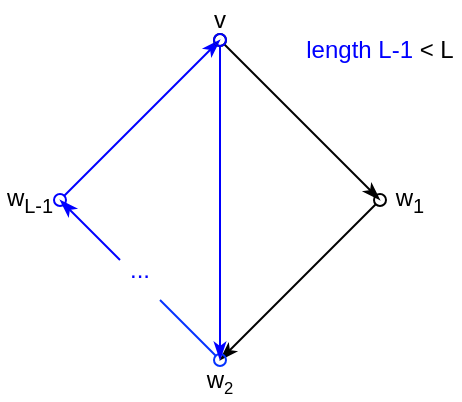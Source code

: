 <mxfile version="21.4.0">
  <diagram name="Seite-1" id="1lOM7LZerqZPnMOpxiHa">
    <mxGraphModel dx="453" dy="380" grid="1" gridSize="10" guides="1" tooltips="1" connect="1" arrows="1" fold="1" page="1" pageScale="1" pageWidth="827" pageHeight="1169" math="0" shadow="0">
      <root>
        <mxCell id="0" />
        <mxCell id="1" parent="0" />
        <mxCell id="12iBxm_VB4zqUITPJ39q-2" value="" style="endArrow=classicThin;html=1;rounded=0;startArrow=oval;startFill=0;endFill=1;" parent="1" edge="1">
          <mxGeometry width="50" height="50" relative="1" as="geometry">
            <mxPoint x="360" y="200" as="sourcePoint" />
            <mxPoint x="280" y="280" as="targetPoint" />
          </mxGeometry>
        </mxCell>
        <mxCell id="uNqrZ6btCF_Ytb-3M43g-2" value="" style="endArrow=classicThin;html=1;rounded=0;startArrow=oval;startFill=0;endFill=1;strokeColor=#0000FF;" parent="1" edge="1">
          <mxGeometry width="50" height="50" relative="1" as="geometry">
            <mxPoint x="200" y="200" as="sourcePoint" />
            <mxPoint x="280" y="120" as="targetPoint" />
          </mxGeometry>
        </mxCell>
        <mxCell id="pNoILCVDDTdguSzP9-J5-2" value="" style="endArrow=classicThin;html=1;rounded=0;startArrow=none;startFill=0;endFill=1;strokeColor=#0000FF;" parent="1" edge="1">
          <mxGeometry width="50" height="50" relative="1" as="geometry">
            <mxPoint x="230" y="230" as="sourcePoint" />
            <mxPoint x="200" y="200" as="targetPoint" />
          </mxGeometry>
        </mxCell>
        <mxCell id="pNoILCVDDTdguSzP9-J5-3" value="&lt;font color=&quot;#0000ff&quot;&gt;...&lt;/font&gt;" style="text;strokeColor=none;align=center;fillColor=none;html=1;verticalAlign=middle;whiteSpace=wrap;rounded=0;" parent="1" vertex="1">
          <mxGeometry x="210" y="220" width="60" height="30" as="geometry" />
        </mxCell>
        <mxCell id="pNoILCVDDTdguSzP9-J5-4" value="v" style="text;strokeColor=none;align=center;fillColor=none;html=1;verticalAlign=middle;whiteSpace=wrap;rounded=0;" parent="1" vertex="1">
          <mxGeometry x="270" y="100" width="20" height="20" as="geometry" />
        </mxCell>
        <mxCell id="pNoILCVDDTdguSzP9-J5-5" value="w&lt;sub&gt;1&lt;/sub&gt;" style="text;strokeColor=none;align=center;fillColor=none;html=1;verticalAlign=middle;whiteSpace=wrap;rounded=0;" parent="1" vertex="1">
          <mxGeometry x="360" y="190" width="30" height="20" as="geometry" />
        </mxCell>
        <mxCell id="pNoILCVDDTdguSzP9-J5-6" value="w&lt;font size=&quot;1&quot;&gt;&lt;sub&gt;2&lt;/sub&gt;&lt;/font&gt;" style="text;strokeColor=none;align=center;fillColor=none;html=1;verticalAlign=middle;whiteSpace=wrap;rounded=0;" parent="1" vertex="1">
          <mxGeometry x="270" y="280" width="20" height="20" as="geometry" />
        </mxCell>
        <mxCell id="pNoILCVDDTdguSzP9-J5-7" value="w&lt;sub&gt;L-1&lt;/sub&gt;" style="text;strokeColor=none;align=center;fillColor=none;html=1;verticalAlign=middle;whiteSpace=wrap;rounded=0;" parent="1" vertex="1">
          <mxGeometry x="170" y="190" width="30" height="20" as="geometry" />
        </mxCell>
        <mxCell id="pNoILCVDDTdguSzP9-J5-8" value="&lt;font color=&quot;#0000ff&quot;&gt;length L-1&lt;/font&gt;&lt;font color=&quot;#ff9933&quot;&gt;&amp;nbsp;&lt;/font&gt;&amp;lt; L" style="text;strokeColor=none;align=center;fillColor=none;html=1;verticalAlign=middle;whiteSpace=wrap;rounded=0;" parent="1" vertex="1">
          <mxGeometry x="320" y="110" width="80" height="30" as="geometry" />
        </mxCell>
        <mxCell id="pNoILCVDDTdguSzP9-J5-1" value="" style="endArrow=none;html=1;rounded=0;startArrow=oval;startFill=0;endFill=0;strokeColor=#0433ff;" parent="1" edge="1">
          <mxGeometry width="50" height="50" relative="1" as="geometry">
            <mxPoint x="280" y="280" as="sourcePoint" />
            <mxPoint x="250" y="250" as="targetPoint" />
          </mxGeometry>
        </mxCell>
        <mxCell id="uNqrZ6btCF_Ytb-3M43g-1" value="" style="endArrow=classicThin;html=1;rounded=0;endFill=1;startArrow=oval;startFill=0;" parent="1" edge="1">
          <mxGeometry width="50" height="50" relative="1" as="geometry">
            <mxPoint x="280" y="120" as="sourcePoint" />
            <mxPoint x="360" y="200" as="targetPoint" />
          </mxGeometry>
        </mxCell>
        <mxCell id="VO4YpYRni1qv54riHAlW-1" value="" style="endArrow=classicThin;html=1;rounded=0;endFill=1;startArrow=oval;startFill=0;strokeColor=#0000FF;" edge="1" parent="1">
          <mxGeometry width="50" height="50" relative="1" as="geometry">
            <mxPoint x="280" y="120" as="sourcePoint" />
            <mxPoint x="280" y="280" as="targetPoint" />
          </mxGeometry>
        </mxCell>
      </root>
    </mxGraphModel>
  </diagram>
</mxfile>
